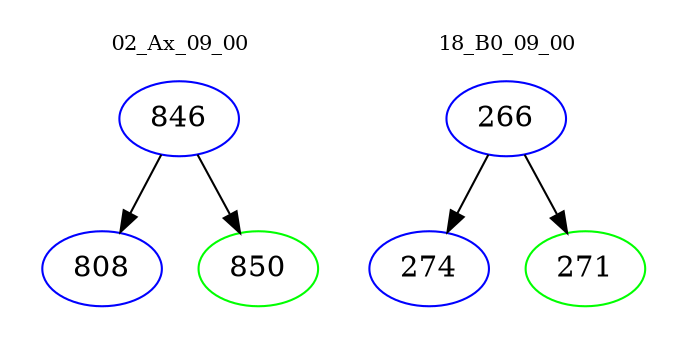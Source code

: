 digraph{
subgraph cluster_0 {
color = white
label = "02_Ax_09_00";
fontsize=10;
T0_846 [label="846", color="blue"]
T0_846 -> T0_808 [color="black"]
T0_808 [label="808", color="blue"]
T0_846 -> T0_850 [color="black"]
T0_850 [label="850", color="green"]
}
subgraph cluster_1 {
color = white
label = "18_B0_09_00";
fontsize=10;
T1_266 [label="266", color="blue"]
T1_266 -> T1_274 [color="black"]
T1_274 [label="274", color="blue"]
T1_266 -> T1_271 [color="black"]
T1_271 [label="271", color="green"]
}
}
